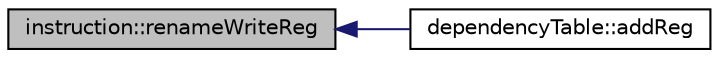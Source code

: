 digraph G
{
  edge [fontname="Helvetica",fontsize="10",labelfontname="Helvetica",labelfontsize="10"];
  node [fontname="Helvetica",fontsize="10",shape=record];
  rankdir=LR;
  Node1 [label="instruction::renameWriteReg",height=0.2,width=0.4,color="black", fillcolor="grey75", style="filled" fontcolor="black"];
  Node1 -> Node2 [dir=back,color="midnightblue",fontsize="10",style="solid"];
  Node2 [label="dependencyTable::addReg",height=0.2,width=0.4,color="black", fillcolor="white", style="filled",URL="$classdependencyTable.html#a09e8df2809062b427a8ff3494ecb853d"];
}
